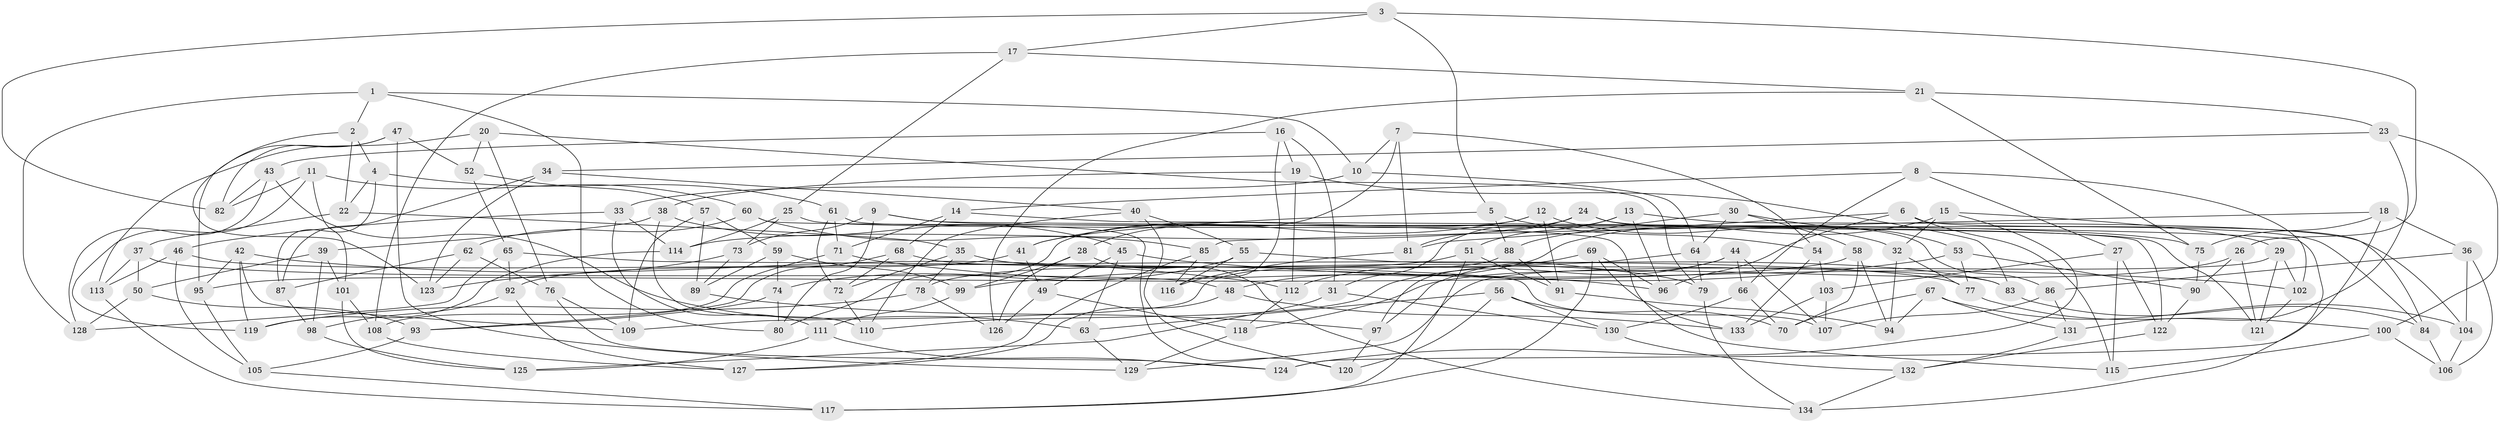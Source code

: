 // Generated by graph-tools (version 1.1) at 2025/16/03/09/25 04:16:38]
// undirected, 134 vertices, 268 edges
graph export_dot {
graph [start="1"]
  node [color=gray90,style=filled];
  1;
  2;
  3;
  4;
  5;
  6;
  7;
  8;
  9;
  10;
  11;
  12;
  13;
  14;
  15;
  16;
  17;
  18;
  19;
  20;
  21;
  22;
  23;
  24;
  25;
  26;
  27;
  28;
  29;
  30;
  31;
  32;
  33;
  34;
  35;
  36;
  37;
  38;
  39;
  40;
  41;
  42;
  43;
  44;
  45;
  46;
  47;
  48;
  49;
  50;
  51;
  52;
  53;
  54;
  55;
  56;
  57;
  58;
  59;
  60;
  61;
  62;
  63;
  64;
  65;
  66;
  67;
  68;
  69;
  70;
  71;
  72;
  73;
  74;
  75;
  76;
  77;
  78;
  79;
  80;
  81;
  82;
  83;
  84;
  85;
  86;
  87;
  88;
  89;
  90;
  91;
  92;
  93;
  94;
  95;
  96;
  97;
  98;
  99;
  100;
  101;
  102;
  103;
  104;
  105;
  106;
  107;
  108;
  109;
  110;
  111;
  112;
  113;
  114;
  115;
  116;
  117;
  118;
  119;
  120;
  121;
  122;
  123;
  124;
  125;
  126;
  127;
  128;
  129;
  130;
  131;
  132;
  133;
  134;
  1 -- 10;
  1 -- 80;
  1 -- 2;
  1 -- 128;
  2 -- 4;
  2 -- 123;
  2 -- 22;
  3 -- 5;
  3 -- 26;
  3 -- 17;
  3 -- 82;
  4 -- 61;
  4 -- 87;
  4 -- 22;
  5 -- 41;
  5 -- 54;
  5 -- 88;
  6 -- 96;
  6 -- 84;
  6 -- 115;
  6 -- 81;
  7 -- 10;
  7 -- 81;
  7 -- 54;
  7 -- 28;
  8 -- 27;
  8 -- 14;
  8 -- 66;
  8 -- 102;
  9 -- 80;
  9 -- 75;
  9 -- 115;
  9 -- 73;
  10 -- 64;
  10 -- 33;
  11 -- 119;
  11 -- 82;
  11 -- 101;
  11 -- 60;
  12 -- 41;
  12 -- 80;
  12 -- 91;
  12 -- 32;
  13 -- 96;
  13 -- 51;
  13 -- 31;
  13 -- 104;
  14 -- 71;
  14 -- 134;
  14 -- 68;
  15 -- 124;
  15 -- 29;
  15 -- 32;
  15 -- 48;
  16 -- 116;
  16 -- 19;
  16 -- 43;
  16 -- 31;
  17 -- 21;
  17 -- 25;
  17 -- 108;
  18 -- 75;
  18 -- 85;
  18 -- 124;
  18 -- 36;
  19 -- 38;
  19 -- 83;
  19 -- 112;
  20 -- 76;
  20 -- 52;
  20 -- 113;
  20 -- 79;
  21 -- 75;
  21 -- 23;
  21 -- 126;
  22 -- 35;
  22 -- 37;
  23 -- 131;
  23 -- 34;
  23 -- 100;
  24 -- 81;
  24 -- 86;
  24 -- 114;
  24 -- 84;
  25 -- 73;
  25 -- 114;
  25 -- 121;
  26 -- 121;
  26 -- 118;
  26 -- 90;
  27 -- 122;
  27 -- 103;
  27 -- 115;
  28 -- 134;
  28 -- 126;
  28 -- 99;
  29 -- 102;
  29 -- 121;
  29 -- 129;
  30 -- 88;
  30 -- 64;
  30 -- 58;
  30 -- 53;
  31 -- 125;
  31 -- 130;
  32 -- 94;
  32 -- 77;
  33 -- 46;
  33 -- 111;
  33 -- 114;
  34 -- 123;
  34 -- 87;
  34 -- 40;
  35 -- 78;
  35 -- 72;
  35 -- 79;
  36 -- 104;
  36 -- 106;
  36 -- 86;
  37 -- 113;
  37 -- 48;
  37 -- 50;
  38 -- 110;
  38 -- 45;
  38 -- 39;
  39 -- 50;
  39 -- 101;
  39 -- 98;
  40 -- 120;
  40 -- 110;
  40 -- 55;
  41 -- 49;
  41 -- 92;
  42 -- 119;
  42 -- 95;
  42 -- 109;
  42 -- 112;
  43 -- 82;
  43 -- 63;
  43 -- 128;
  44 -- 66;
  44 -- 110;
  44 -- 97;
  44 -- 107;
  45 -- 63;
  45 -- 102;
  45 -- 49;
  46 -- 113;
  46 -- 77;
  46 -- 105;
  47 -- 95;
  47 -- 82;
  47 -- 129;
  47 -- 52;
  48 -- 133;
  48 -- 127;
  49 -- 118;
  49 -- 126;
  50 -- 93;
  50 -- 128;
  51 -- 91;
  51 -- 78;
  51 -- 117;
  52 -- 65;
  52 -- 57;
  53 -- 90;
  53 -- 99;
  53 -- 77;
  54 -- 133;
  54 -- 103;
  55 -- 74;
  55 -- 83;
  55 -- 116;
  56 -- 63;
  56 -- 130;
  56 -- 120;
  56 -- 70;
  57 -- 59;
  57 -- 109;
  57 -- 89;
  58 -- 94;
  58 -- 70;
  58 -- 95;
  59 -- 74;
  59 -- 89;
  59 -- 99;
  60 -- 122;
  60 -- 62;
  60 -- 85;
  61 -- 120;
  61 -- 71;
  61 -- 72;
  62 -- 123;
  62 -- 87;
  62 -- 76;
  63 -- 129;
  64 -- 79;
  64 -- 97;
  65 -- 128;
  65 -- 107;
  65 -- 92;
  66 -- 70;
  66 -- 130;
  67 -- 94;
  67 -- 104;
  67 -- 70;
  67 -- 131;
  68 -- 93;
  68 -- 83;
  68 -- 72;
  69 -- 112;
  69 -- 133;
  69 -- 117;
  69 -- 96;
  71 -- 96;
  71 -- 108;
  72 -- 110;
  73 -- 89;
  73 -- 123;
  74 -- 93;
  74 -- 80;
  75 -- 90;
  76 -- 109;
  76 -- 124;
  77 -- 100;
  78 -- 119;
  78 -- 126;
  79 -- 134;
  81 -- 116;
  83 -- 84;
  84 -- 106;
  85 -- 116;
  85 -- 127;
  86 -- 107;
  86 -- 131;
  87 -- 98;
  88 -- 109;
  88 -- 91;
  89 -- 97;
  90 -- 122;
  91 -- 94;
  92 -- 127;
  92 -- 98;
  93 -- 105;
  95 -- 105;
  97 -- 120;
  98 -- 125;
  99 -- 111;
  100 -- 106;
  100 -- 115;
  101 -- 108;
  101 -- 125;
  102 -- 121;
  103 -- 107;
  103 -- 133;
  104 -- 106;
  105 -- 117;
  108 -- 127;
  111 -- 125;
  111 -- 124;
  112 -- 118;
  113 -- 117;
  114 -- 119;
  118 -- 129;
  122 -- 132;
  130 -- 132;
  131 -- 132;
  132 -- 134;
}
